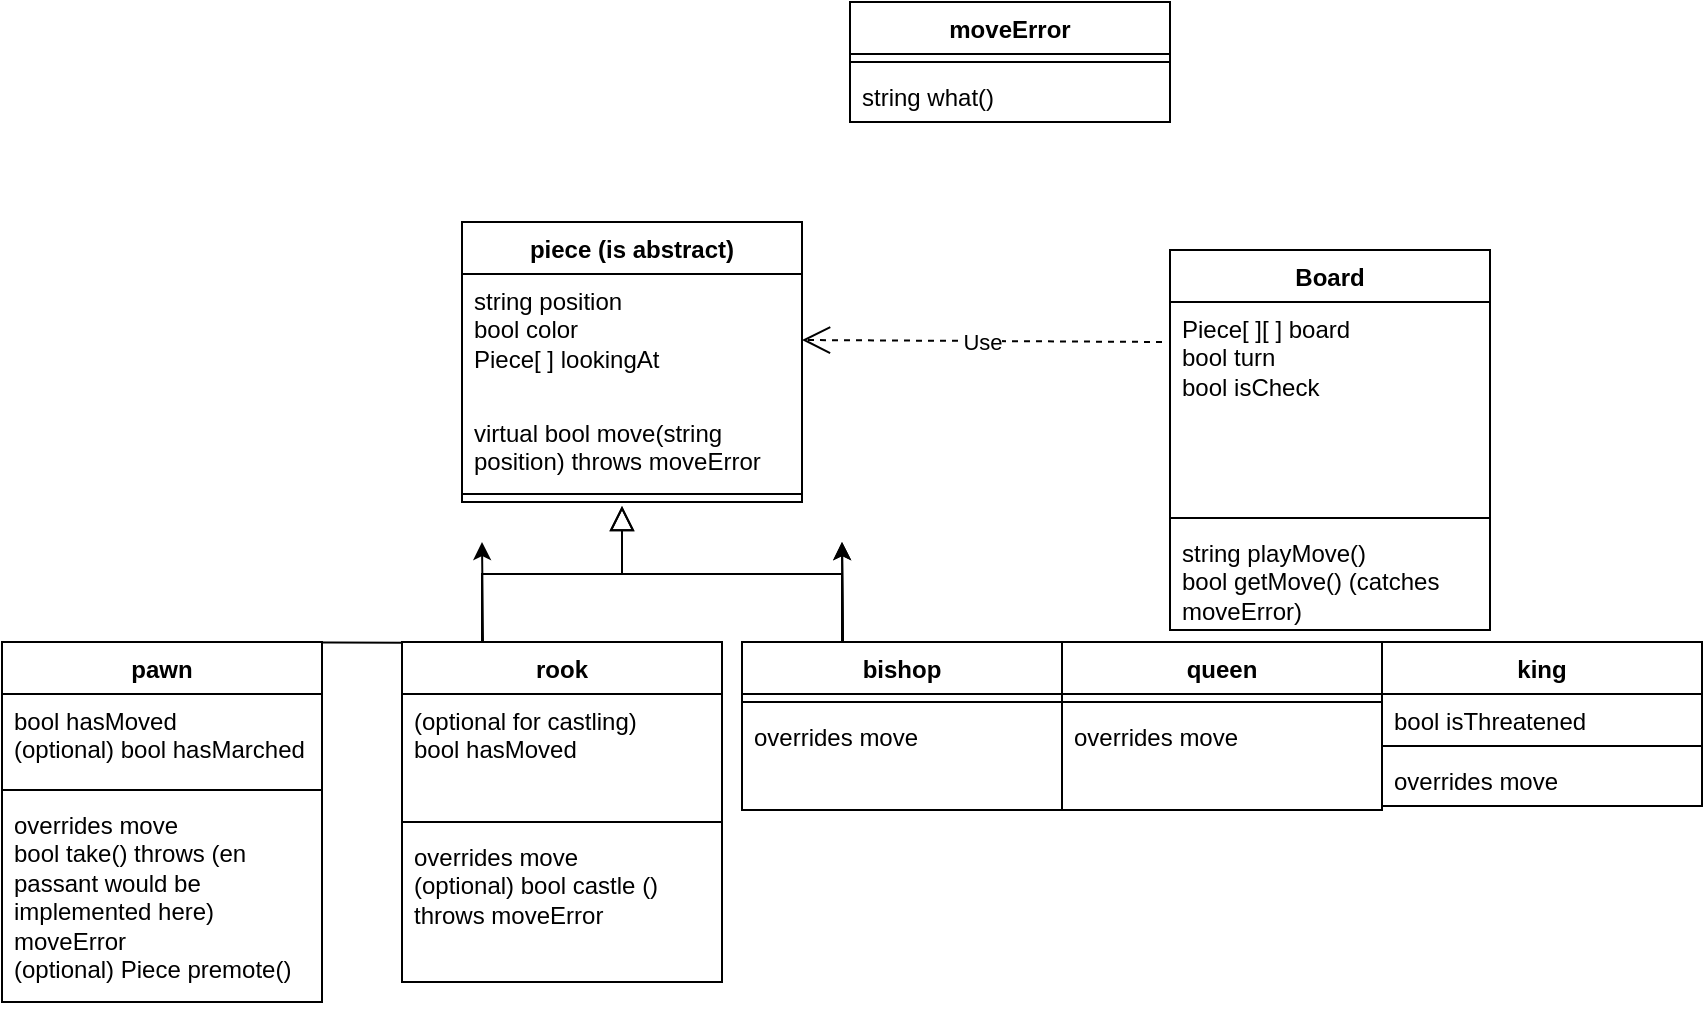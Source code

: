 <mxfile version="25.0.3">
  <diagram id="C5RBs43oDa-KdzZeNtuy" name="Page-1">
    <mxGraphModel dx="1865" dy="343" grid="1" gridSize="10" guides="1" tooltips="1" connect="1" arrows="1" fold="1" page="1" pageScale="1" pageWidth="827" pageHeight="1169" math="0" shadow="0">
      <root>
        <mxCell id="WIyWlLk6GJQsqaUBKTNV-0" />
        <mxCell id="WIyWlLk6GJQsqaUBKTNV-1" parent="WIyWlLk6GJQsqaUBKTNV-0" />
        <mxCell id="zkfFHV4jXpPFQw0GAbJ--12" value="" style="endArrow=block;endSize=10;endFill=0;shadow=0;strokeWidth=1;rounded=0;curved=0;edgeStyle=elbowEdgeStyle;elbow=vertical;" parent="WIyWlLk6GJQsqaUBKTNV-1" edge="1">
          <mxGeometry width="160" relative="1" as="geometry">
            <mxPoint x="230" y="360" as="sourcePoint" />
            <mxPoint x="300" y="292" as="targetPoint" />
          </mxGeometry>
        </mxCell>
        <mxCell id="zkfFHV4jXpPFQw0GAbJ--16" value="" style="endArrow=block;endSize=10;endFill=0;shadow=0;strokeWidth=1;rounded=0;curved=0;edgeStyle=elbowEdgeStyle;elbow=vertical;" parent="WIyWlLk6GJQsqaUBKTNV-1" edge="1">
          <mxGeometry width="160" relative="1" as="geometry">
            <mxPoint x="410" y="360" as="sourcePoint" />
            <mxPoint x="300" y="292" as="targetPoint" />
          </mxGeometry>
        </mxCell>
        <mxCell id="6joCmNUGDhVV99fI0xon-23" style="edgeStyle=orthogonalEdgeStyle;rounded=0;orthogonalLoop=1;jettySize=auto;html=1;exitX=0.5;exitY=0;exitDx=0;exitDy=0;" parent="WIyWlLk6GJQsqaUBKTNV-1" edge="1">
          <mxGeometry relative="1" as="geometry">
            <mxPoint x="410" y="310" as="targetPoint" />
            <mxPoint x="580" y="360" as="sourcePoint" />
          </mxGeometry>
        </mxCell>
        <mxCell id="6joCmNUGDhVV99fI0xon-24" style="edgeStyle=orthogonalEdgeStyle;rounded=0;orthogonalLoop=1;jettySize=auto;html=1;exitX=0.5;exitY=0;exitDx=0;exitDy=0;" parent="WIyWlLk6GJQsqaUBKTNV-1" edge="1">
          <mxGeometry relative="1" as="geometry">
            <mxPoint x="410" y="310" as="targetPoint" />
            <mxPoint x="740" y="360" as="sourcePoint" />
          </mxGeometry>
        </mxCell>
        <mxCell id="6joCmNUGDhVV99fI0xon-22" style="edgeStyle=orthogonalEdgeStyle;rounded=0;orthogonalLoop=1;jettySize=auto;html=1;exitX=0.5;exitY=0;exitDx=0;exitDy=0;" parent="WIyWlLk6GJQsqaUBKTNV-1" edge="1">
          <mxGeometry relative="1" as="geometry">
            <mxPoint x="230" y="310" as="targetPoint" />
            <mxPoint x="70" y="360" as="sourcePoint" />
          </mxGeometry>
        </mxCell>
        <mxCell id="6joCmNUGDhVV99fI0xon-39" value="pawn" style="swimlane;fontStyle=1;align=center;verticalAlign=top;childLayout=stackLayout;horizontal=1;startSize=26;horizontalStack=0;resizeParent=1;resizeParentMax=0;resizeLast=0;collapsible=1;marginBottom=0;whiteSpace=wrap;html=1;" parent="WIyWlLk6GJQsqaUBKTNV-1" vertex="1">
          <mxGeometry x="-10" y="360" width="160" height="180" as="geometry" />
        </mxCell>
        <mxCell id="6joCmNUGDhVV99fI0xon-40" value="bool hasMoved&lt;div&gt;(optional) bool hasMarched&lt;/div&gt;" style="text;strokeColor=none;fillColor=none;align=left;verticalAlign=top;spacingLeft=4;spacingRight=4;overflow=hidden;rotatable=0;points=[[0,0.5],[1,0.5]];portConstraint=eastwest;whiteSpace=wrap;html=1;" parent="6joCmNUGDhVV99fI0xon-39" vertex="1">
          <mxGeometry y="26" width="160" height="44" as="geometry" />
        </mxCell>
        <mxCell id="6joCmNUGDhVV99fI0xon-41" value="" style="line;strokeWidth=1;fillColor=none;align=left;verticalAlign=middle;spacingTop=-1;spacingLeft=3;spacingRight=3;rotatable=0;labelPosition=right;points=[];portConstraint=eastwest;strokeColor=inherit;" parent="6joCmNUGDhVV99fI0xon-39" vertex="1">
          <mxGeometry y="70" width="160" height="8" as="geometry" />
        </mxCell>
        <mxCell id="6joCmNUGDhVV99fI0xon-42" value="&lt;div&gt;overrides move&lt;/div&gt;&lt;div&gt;bool take() throws (en passant would be implemented here) moveError&lt;/div&gt;&lt;div&gt;(optional) Piece premote()&lt;/div&gt;" style="text;strokeColor=none;fillColor=none;align=left;verticalAlign=top;spacingLeft=4;spacingRight=4;overflow=hidden;rotatable=0;points=[[0,0.5],[1,0.5]];portConstraint=eastwest;whiteSpace=wrap;html=1;" parent="6joCmNUGDhVV99fI0xon-39" vertex="1">
          <mxGeometry y="78" width="160" height="102" as="geometry" />
        </mxCell>
        <mxCell id="6joCmNUGDhVV99fI0xon-43" value="rook" style="swimlane;fontStyle=1;align=center;verticalAlign=top;childLayout=stackLayout;horizontal=1;startSize=26;horizontalStack=0;resizeParent=1;resizeParentMax=0;resizeLast=0;collapsible=1;marginBottom=0;whiteSpace=wrap;html=1;" parent="WIyWlLk6GJQsqaUBKTNV-1" vertex="1">
          <mxGeometry x="190" y="360" width="160" height="170" as="geometry" />
        </mxCell>
        <mxCell id="6joCmNUGDhVV99fI0xon-44" value="(optional for castling)&lt;div&gt;bool hasMoved&lt;/div&gt;" style="text;strokeColor=none;fillColor=none;align=left;verticalAlign=top;spacingLeft=4;spacingRight=4;overflow=hidden;rotatable=0;points=[[0,0.5],[1,0.5]];portConstraint=eastwest;whiteSpace=wrap;html=1;" parent="6joCmNUGDhVV99fI0xon-43" vertex="1">
          <mxGeometry y="26" width="160" height="60" as="geometry" />
        </mxCell>
        <mxCell id="6joCmNUGDhVV99fI0xon-45" value="" style="line;strokeWidth=1;fillColor=none;align=left;verticalAlign=middle;spacingTop=-1;spacingLeft=3;spacingRight=3;rotatable=0;labelPosition=right;points=[];portConstraint=eastwest;strokeColor=inherit;" parent="6joCmNUGDhVV99fI0xon-43" vertex="1">
          <mxGeometry y="86" width="160" height="8" as="geometry" />
        </mxCell>
        <mxCell id="6joCmNUGDhVV99fI0xon-46" value="overrides move&lt;div&gt;(optional) bool castle () throws moveError&lt;/div&gt;" style="text;strokeColor=none;fillColor=none;align=left;verticalAlign=top;spacingLeft=4;spacingRight=4;overflow=hidden;rotatable=0;points=[[0,0.5],[1,0.5]];portConstraint=eastwest;whiteSpace=wrap;html=1;" parent="6joCmNUGDhVV99fI0xon-43" vertex="1">
          <mxGeometry y="94" width="160" height="76" as="geometry" />
        </mxCell>
        <mxCell id="6joCmNUGDhVV99fI0xon-47" value="bishop" style="swimlane;fontStyle=1;align=center;verticalAlign=top;childLayout=stackLayout;horizontal=1;startSize=26;horizontalStack=0;resizeParent=1;resizeParentMax=0;resizeLast=0;collapsible=1;marginBottom=0;whiteSpace=wrap;html=1;" parent="WIyWlLk6GJQsqaUBKTNV-1" vertex="1">
          <mxGeometry x="360" y="360" width="160" height="84" as="geometry" />
        </mxCell>
        <mxCell id="6joCmNUGDhVV99fI0xon-49" value="" style="line;strokeWidth=1;fillColor=none;align=left;verticalAlign=middle;spacingTop=-1;spacingLeft=3;spacingRight=3;rotatable=0;labelPosition=right;points=[];portConstraint=eastwest;strokeColor=inherit;" parent="6joCmNUGDhVV99fI0xon-47" vertex="1">
          <mxGeometry y="26" width="160" height="8" as="geometry" />
        </mxCell>
        <mxCell id="6joCmNUGDhVV99fI0xon-50" value="overrides move" style="text;strokeColor=none;fillColor=none;align=left;verticalAlign=top;spacingLeft=4;spacingRight=4;overflow=hidden;rotatable=0;points=[[0,0.5],[1,0.5]];portConstraint=eastwest;whiteSpace=wrap;html=1;" parent="6joCmNUGDhVV99fI0xon-47" vertex="1">
          <mxGeometry y="34" width="160" height="50" as="geometry" />
        </mxCell>
        <mxCell id="6joCmNUGDhVV99fI0xon-51" value="king" style="swimlane;fontStyle=1;align=center;verticalAlign=top;childLayout=stackLayout;horizontal=1;startSize=26;horizontalStack=0;resizeParent=1;resizeParentMax=0;resizeLast=0;collapsible=1;marginBottom=0;whiteSpace=wrap;html=1;" parent="WIyWlLk6GJQsqaUBKTNV-1" vertex="1">
          <mxGeometry x="680" y="360" width="160" height="82" as="geometry" />
        </mxCell>
        <mxCell id="6joCmNUGDhVV99fI0xon-52" value="bool isThreatened" style="text;strokeColor=none;fillColor=none;align=left;verticalAlign=top;spacingLeft=4;spacingRight=4;overflow=hidden;rotatable=0;points=[[0,0.5],[1,0.5]];portConstraint=eastwest;whiteSpace=wrap;html=1;" parent="6joCmNUGDhVV99fI0xon-51" vertex="1">
          <mxGeometry y="26" width="160" height="22" as="geometry" />
        </mxCell>
        <mxCell id="6joCmNUGDhVV99fI0xon-53" value="" style="line;strokeWidth=1;fillColor=none;align=left;verticalAlign=middle;spacingTop=-1;spacingLeft=3;spacingRight=3;rotatable=0;labelPosition=right;points=[];portConstraint=eastwest;strokeColor=inherit;" parent="6joCmNUGDhVV99fI0xon-51" vertex="1">
          <mxGeometry y="48" width="160" height="8" as="geometry" />
        </mxCell>
        <mxCell id="6joCmNUGDhVV99fI0xon-54" value="overrides move" style="text;strokeColor=none;fillColor=none;align=left;verticalAlign=top;spacingLeft=4;spacingRight=4;overflow=hidden;rotatable=0;points=[[0,0.5],[1,0.5]];portConstraint=eastwest;whiteSpace=wrap;html=1;" parent="6joCmNUGDhVV99fI0xon-51" vertex="1">
          <mxGeometry y="56" width="160" height="26" as="geometry" />
        </mxCell>
        <mxCell id="6joCmNUGDhVV99fI0xon-67" value="piece (is abstract)" style="swimlane;fontStyle=1;align=center;verticalAlign=top;childLayout=stackLayout;horizontal=1;startSize=26;horizontalStack=0;resizeParent=1;resizeParentMax=0;resizeLast=0;collapsible=1;marginBottom=0;whiteSpace=wrap;html=1;" parent="WIyWlLk6GJQsqaUBKTNV-1" vertex="1">
          <mxGeometry x="220" y="150" width="170" height="140" as="geometry" />
        </mxCell>
        <mxCell id="6joCmNUGDhVV99fI0xon-68" value="string position&lt;div&gt;bool color&lt;/div&gt;&lt;div&gt;Piece[ ] lookingAt&lt;/div&gt;" style="text;strokeColor=none;fillColor=none;align=left;verticalAlign=top;spacingLeft=4;spacingRight=4;overflow=hidden;rotatable=0;points=[[0,0.5],[1,0.5]];portConstraint=eastwest;whiteSpace=wrap;html=1;" parent="6joCmNUGDhVV99fI0xon-67" vertex="1">
          <mxGeometry y="26" width="170" height="66" as="geometry" />
        </mxCell>
        <mxCell id="6joCmNUGDhVV99fI0xon-70" value="virtual bool move(string position) throws moveError" style="text;strokeColor=none;fillColor=none;align=left;verticalAlign=top;spacingLeft=4;spacingRight=4;overflow=hidden;rotatable=0;points=[[0,0.5],[1,0.5]];portConstraint=eastwest;whiteSpace=wrap;html=1;" parent="6joCmNUGDhVV99fI0xon-67" vertex="1">
          <mxGeometry y="92" width="170" height="40" as="geometry" />
        </mxCell>
        <mxCell id="6joCmNUGDhVV99fI0xon-69" value="" style="line;strokeWidth=1;fillColor=none;align=left;verticalAlign=middle;spacingTop=-1;spacingLeft=3;spacingRight=3;rotatable=0;labelPosition=right;points=[];portConstraint=eastwest;strokeColor=inherit;" parent="6joCmNUGDhVV99fI0xon-67" vertex="1">
          <mxGeometry y="132" width="170" height="8" as="geometry" />
        </mxCell>
        <mxCell id="6joCmNUGDhVV99fI0xon-72" value="queen" style="swimlane;fontStyle=1;align=center;verticalAlign=top;childLayout=stackLayout;horizontal=1;startSize=26;horizontalStack=0;resizeParent=1;resizeParentMax=0;resizeLast=0;collapsible=1;marginBottom=0;whiteSpace=wrap;html=1;" parent="WIyWlLk6GJQsqaUBKTNV-1" vertex="1">
          <mxGeometry x="520" y="360" width="160" height="84" as="geometry" />
        </mxCell>
        <mxCell id="6joCmNUGDhVV99fI0xon-73" value="" style="line;strokeWidth=1;fillColor=none;align=left;verticalAlign=middle;spacingTop=-1;spacingLeft=3;spacingRight=3;rotatable=0;labelPosition=right;points=[];portConstraint=eastwest;strokeColor=inherit;" parent="6joCmNUGDhVV99fI0xon-72" vertex="1">
          <mxGeometry y="26" width="160" height="8" as="geometry" />
        </mxCell>
        <mxCell id="6joCmNUGDhVV99fI0xon-74" value="overrides move" style="text;strokeColor=none;fillColor=none;align=left;verticalAlign=top;spacingLeft=4;spacingRight=4;overflow=hidden;rotatable=0;points=[[0,0.5],[1,0.5]];portConstraint=eastwest;whiteSpace=wrap;html=1;" parent="6joCmNUGDhVV99fI0xon-72" vertex="1">
          <mxGeometry y="34" width="160" height="50" as="geometry" />
        </mxCell>
        <mxCell id="6joCmNUGDhVV99fI0xon-75" value="moveError" style="swimlane;fontStyle=1;align=center;verticalAlign=top;childLayout=stackLayout;horizontal=1;startSize=26;horizontalStack=0;resizeParent=1;resizeParentMax=0;resizeLast=0;collapsible=1;marginBottom=0;whiteSpace=wrap;html=1;" parent="WIyWlLk6GJQsqaUBKTNV-1" vertex="1">
          <mxGeometry x="414" y="40" width="160" height="60" as="geometry" />
        </mxCell>
        <mxCell id="6joCmNUGDhVV99fI0xon-77" value="" style="line;strokeWidth=1;fillColor=none;align=left;verticalAlign=middle;spacingTop=-1;spacingLeft=3;spacingRight=3;rotatable=0;labelPosition=right;points=[];portConstraint=eastwest;strokeColor=inherit;" parent="6joCmNUGDhVV99fI0xon-75" vertex="1">
          <mxGeometry y="26" width="160" height="8" as="geometry" />
        </mxCell>
        <mxCell id="6joCmNUGDhVV99fI0xon-78" value="string what()" style="text;strokeColor=none;fillColor=none;align=left;verticalAlign=top;spacingLeft=4;spacingRight=4;overflow=hidden;rotatable=0;points=[[0,0.5],[1,0.5]];portConstraint=eastwest;whiteSpace=wrap;html=1;" parent="6joCmNUGDhVV99fI0xon-75" vertex="1">
          <mxGeometry y="34" width="160" height="26" as="geometry" />
        </mxCell>
        <mxCell id="6joCmNUGDhVV99fI0xon-79" value="Use" style="endArrow=open;endSize=12;dashed=1;html=1;rounded=0;entryX=1;entryY=0.5;entryDx=0;entryDy=0;" parent="WIyWlLk6GJQsqaUBKTNV-1" target="6joCmNUGDhVV99fI0xon-68" edge="1">
          <mxGeometry width="160" relative="1" as="geometry">
            <mxPoint x="570" y="210" as="sourcePoint" />
            <mxPoint x="730" y="210" as="targetPoint" />
          </mxGeometry>
        </mxCell>
        <mxCell id="6joCmNUGDhVV99fI0xon-80" value="Board" style="swimlane;fontStyle=1;align=center;verticalAlign=top;childLayout=stackLayout;horizontal=1;startSize=26;horizontalStack=0;resizeParent=1;resizeParentMax=0;resizeLast=0;collapsible=1;marginBottom=0;whiteSpace=wrap;html=1;" parent="WIyWlLk6GJQsqaUBKTNV-1" vertex="1">
          <mxGeometry x="574" y="164" width="160" height="190" as="geometry" />
        </mxCell>
        <mxCell id="6joCmNUGDhVV99fI0xon-81" value="Piece[ ][ ] board&lt;div&gt;bool turn&lt;/div&gt;&lt;div&gt;bool isCheck&lt;/div&gt;" style="text;strokeColor=none;fillColor=none;align=left;verticalAlign=top;spacingLeft=4;spacingRight=4;overflow=hidden;rotatable=0;points=[[0,0.5],[1,0.5]];portConstraint=eastwest;whiteSpace=wrap;html=1;" parent="6joCmNUGDhVV99fI0xon-80" vertex="1">
          <mxGeometry y="26" width="160" height="104" as="geometry" />
        </mxCell>
        <mxCell id="6joCmNUGDhVV99fI0xon-82" value="" style="line;strokeWidth=1;fillColor=none;align=left;verticalAlign=middle;spacingTop=-1;spacingLeft=3;spacingRight=3;rotatable=0;labelPosition=right;points=[];portConstraint=eastwest;strokeColor=inherit;" parent="6joCmNUGDhVV99fI0xon-80" vertex="1">
          <mxGeometry y="130" width="160" height="8" as="geometry" />
        </mxCell>
        <mxCell id="6joCmNUGDhVV99fI0xon-83" value="string playMove()&amp;nbsp;&lt;div&gt;bool getMove() (catches moveError)&lt;/div&gt;" style="text;strokeColor=none;fillColor=none;align=left;verticalAlign=top;spacingLeft=4;spacingRight=4;overflow=hidden;rotatable=0;points=[[0,0.5],[1,0.5]];portConstraint=eastwest;whiteSpace=wrap;html=1;" parent="6joCmNUGDhVV99fI0xon-80" vertex="1">
          <mxGeometry y="138" width="160" height="52" as="geometry" />
        </mxCell>
      </root>
    </mxGraphModel>
  </diagram>
</mxfile>
